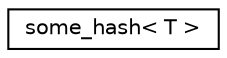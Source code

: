 digraph "Graphical Class Hierarchy"
{
  edge [fontname="Helvetica",fontsize="10",labelfontname="Helvetica",labelfontsize="10"];
  node [fontname="Helvetica",fontsize="10",shape=record];
  rankdir="LR";
  Node0 [label="some_hash\< T \>",height=0.2,width=0.4,color="black", fillcolor="white", style="filled",URL="$structsome__hash.html"];
}
